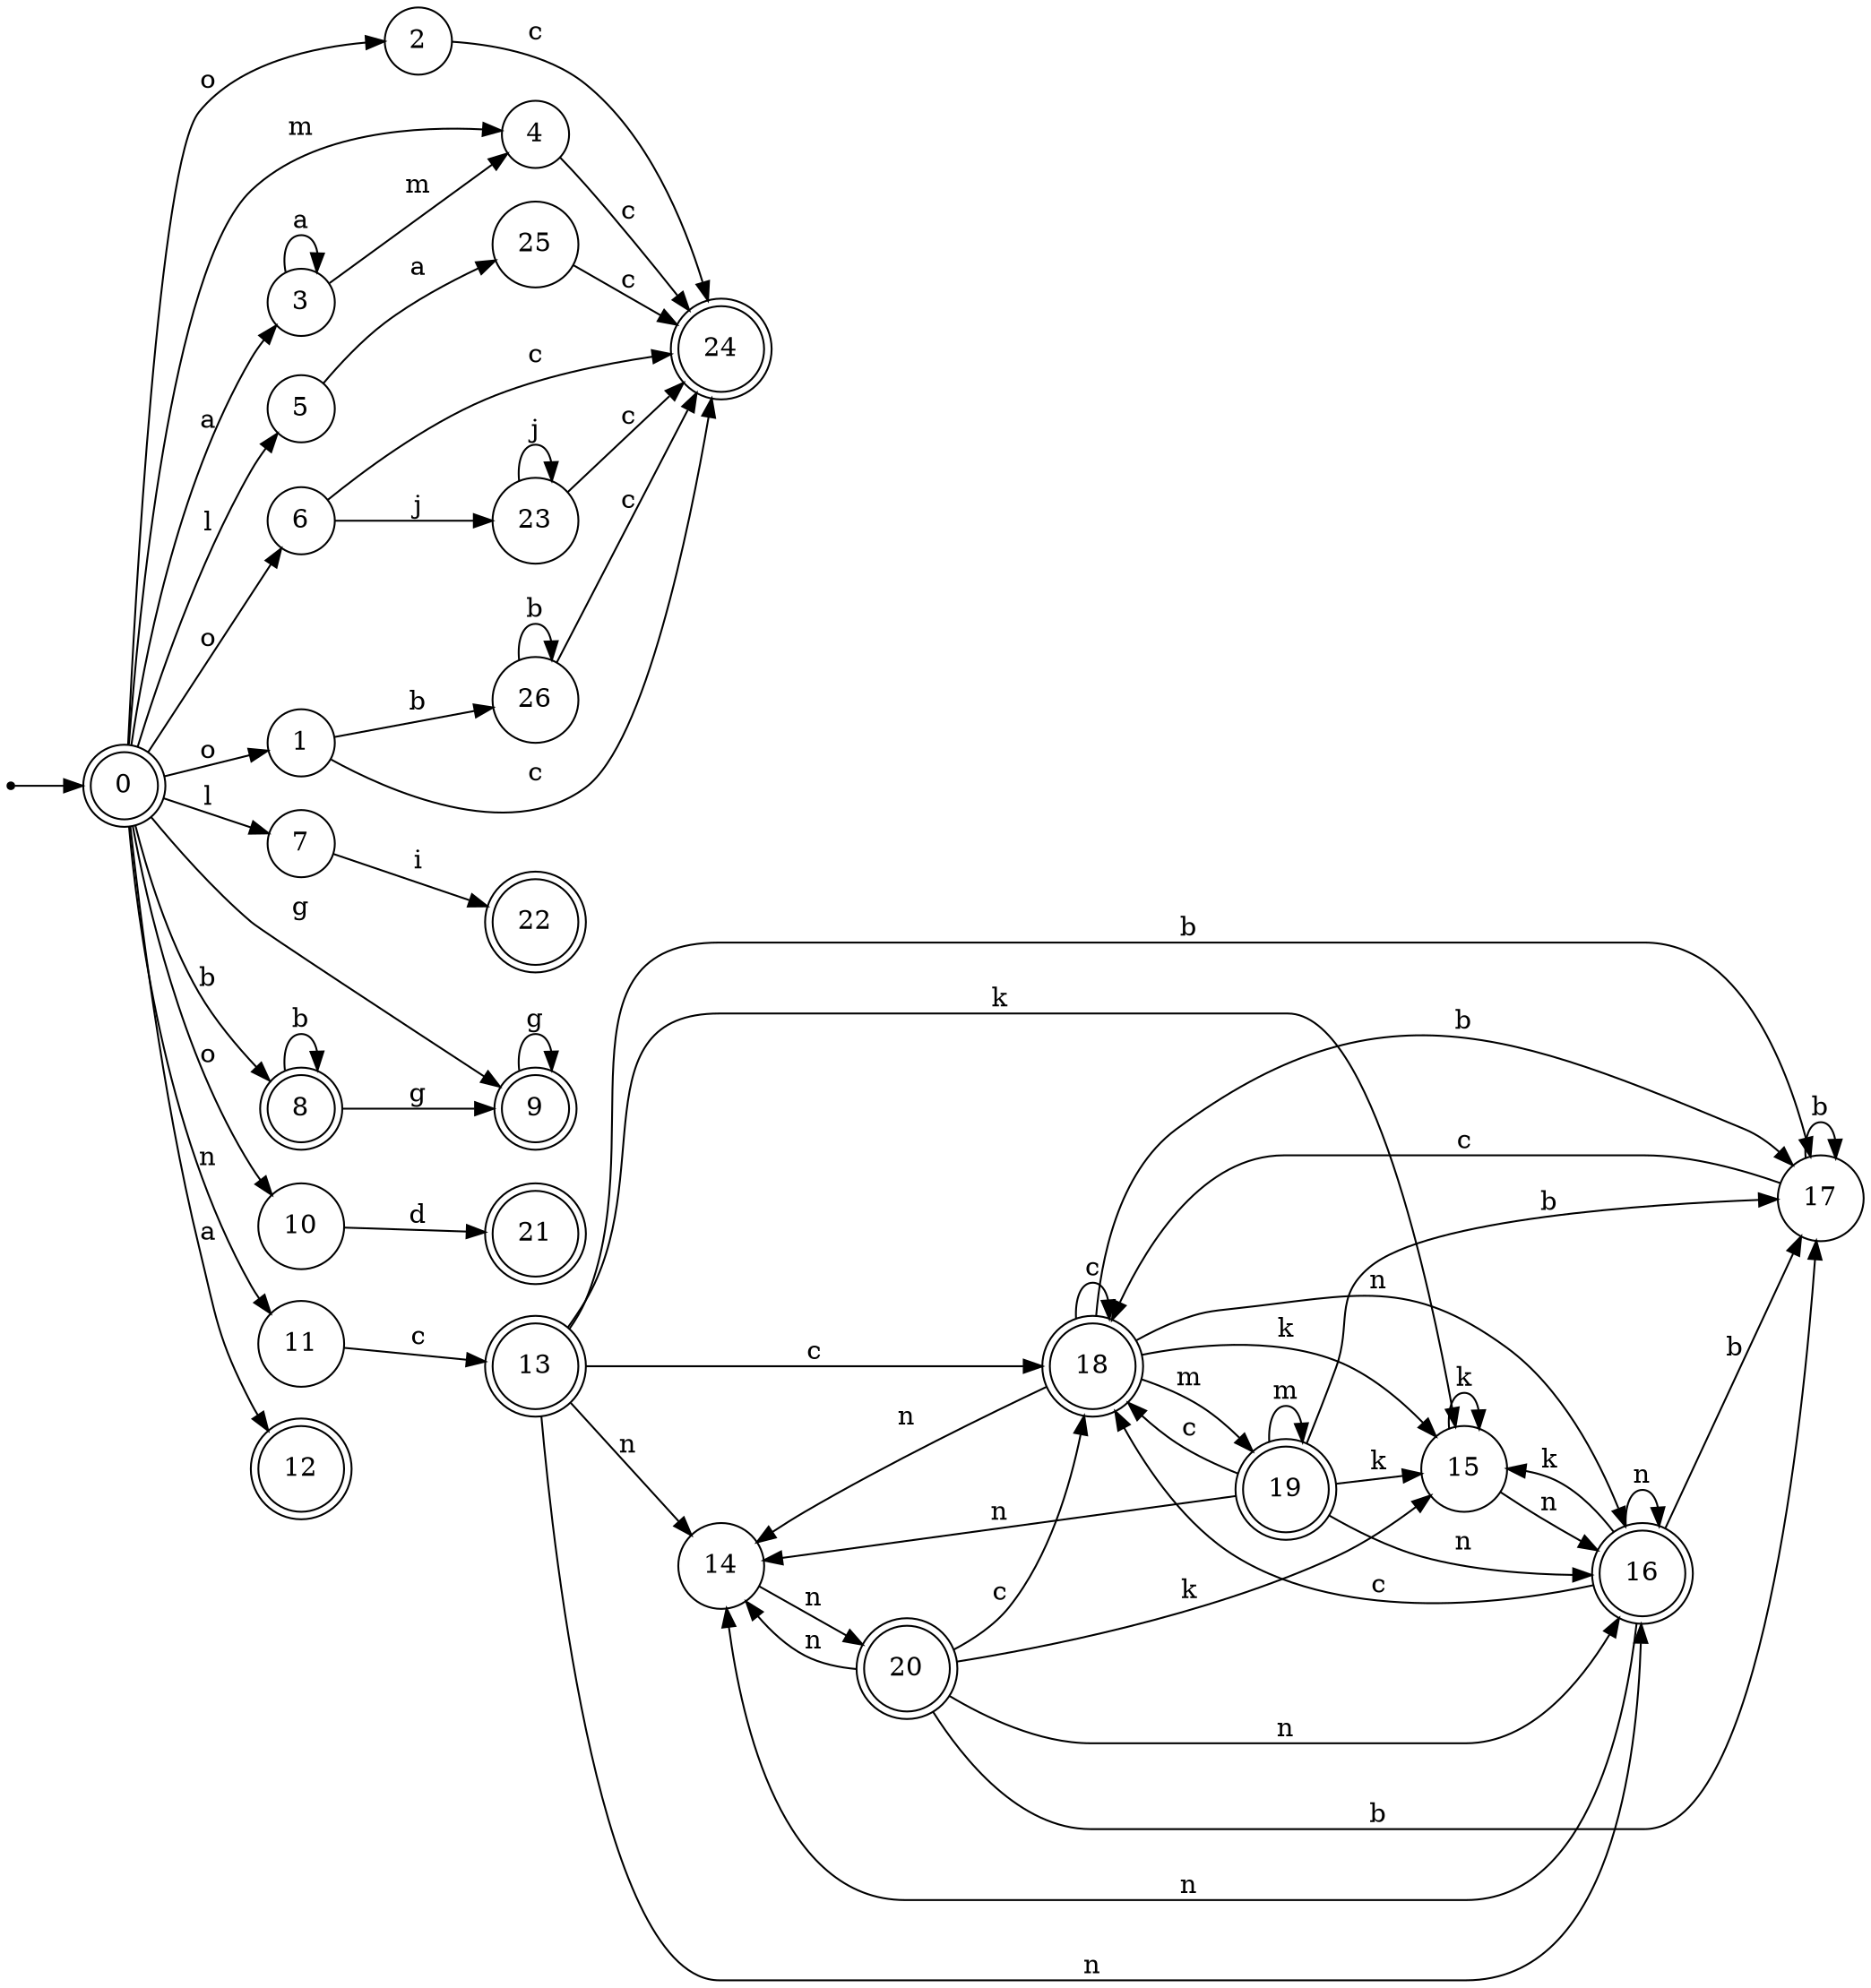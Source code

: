 digraph finite_state_machine {
rankdir=LR;
size="20,20";
node [shape = point]; "dummy0"
node [shape = doublecircle]; "0";"dummy0" -> "0";
node [shape = circle]; "1";
node [shape = circle]; "2";
node [shape = circle]; "3";
node [shape = circle]; "4";
node [shape = circle]; "5";
node [shape = circle]; "6";
node [shape = circle]; "7";
node [shape = doublecircle]; "8";node [shape = doublecircle]; "9";node [shape = circle]; "10";
node [shape = circle]; "11";
node [shape = doublecircle]; "12";node [shape = doublecircle]; "13";node [shape = circle]; "14";
node [shape = circle]; "15";
node [shape = doublecircle]; "16";node [shape = circle]; "17";
node [shape = doublecircle]; "18";node [shape = doublecircle]; "19";node [shape = doublecircle]; "20";node [shape = doublecircle]; "21";node [shape = doublecircle]; "22";node [shape = circle]; "23";
node [shape = doublecircle]; "24";node [shape = circle]; "25";
node [shape = circle]; "26";
"0" -> "1" [label = "o"];
 "0" -> "2" [label = "o"];
 "0" -> "10" [label = "o"];
 "0" -> "6" [label = "o"];
 "0" -> "3" [label = "a"];
 "0" -> "12" [label = "a"];
 "0" -> "4" [label = "m"];
 "0" -> "5" [label = "l"];
 "0" -> "7" [label = "l"];
 "0" -> "8" [label = "b"];
 "0" -> "9" [label = "g"];
 "0" -> "11" [label = "n"];
 "11" -> "13" [label = "c"];
 "13" -> "16" [label = "n"];
 "13" -> "14" [label = "n"];
 "13" -> "15" [label = "k"];
 "13" -> "17" [label = "b"];
 "13" -> "18" [label = "c"];
 "18" -> "18" [label = "c"];
 "18" -> "17" [label = "b"];
 "18" -> "19" [label = "m"];
 "18" -> "16" [label = "n"];
 "18" -> "14" [label = "n"];
 "18" -> "15" [label = "k"];
 "19" -> "19" [label = "m"];
 "19" -> "17" [label = "b"];
 "19" -> "18" [label = "c"];
 "19" -> "16" [label = "n"];
 "19" -> "14" [label = "n"];
 "19" -> "15" [label = "k"];
 "17" -> "17" [label = "b"];
 "17" -> "18" [label = "c"];
 "16" -> "16" [label = "n"];
 "16" -> "14" [label = "n"];
 "16" -> "15" [label = "k"];
 "16" -> "17" [label = "b"];
 "16" -> "18" [label = "c"];
 "15" -> "15" [label = "k"];
 "15" -> "16" [label = "n"];
 "14" -> "20" [label = "n"];
 "20" -> "16" [label = "n"];
 "20" -> "14" [label = "n"];
 "20" -> "15" [label = "k"];
 "20" -> "17" [label = "b"];
 "20" -> "18" [label = "c"];
 "10" -> "21" [label = "d"];
 "9" -> "9" [label = "g"];
 "8" -> "8" [label = "b"];
 "8" -> "9" [label = "g"];
 "7" -> "22" [label = "i"];
 "6" -> "23" [label = "j"];
 "6" -> "24" [label = "c"];
 "23" -> "23" [label = "j"];
 "23" -> "24" [label = "c"];
 "5" -> "25" [label = "a"];
 "25" -> "24" [label = "c"];
 "4" -> "24" [label = "c"];
 "3" -> "3" [label = "a"];
 "3" -> "4" [label = "m"];
 "2" -> "24" [label = "c"];
 "1" -> "26" [label = "b"];
 "1" -> "24" [label = "c"];
 "26" -> "26" [label = "b"];
 "26" -> "24" [label = "c"];
 }
